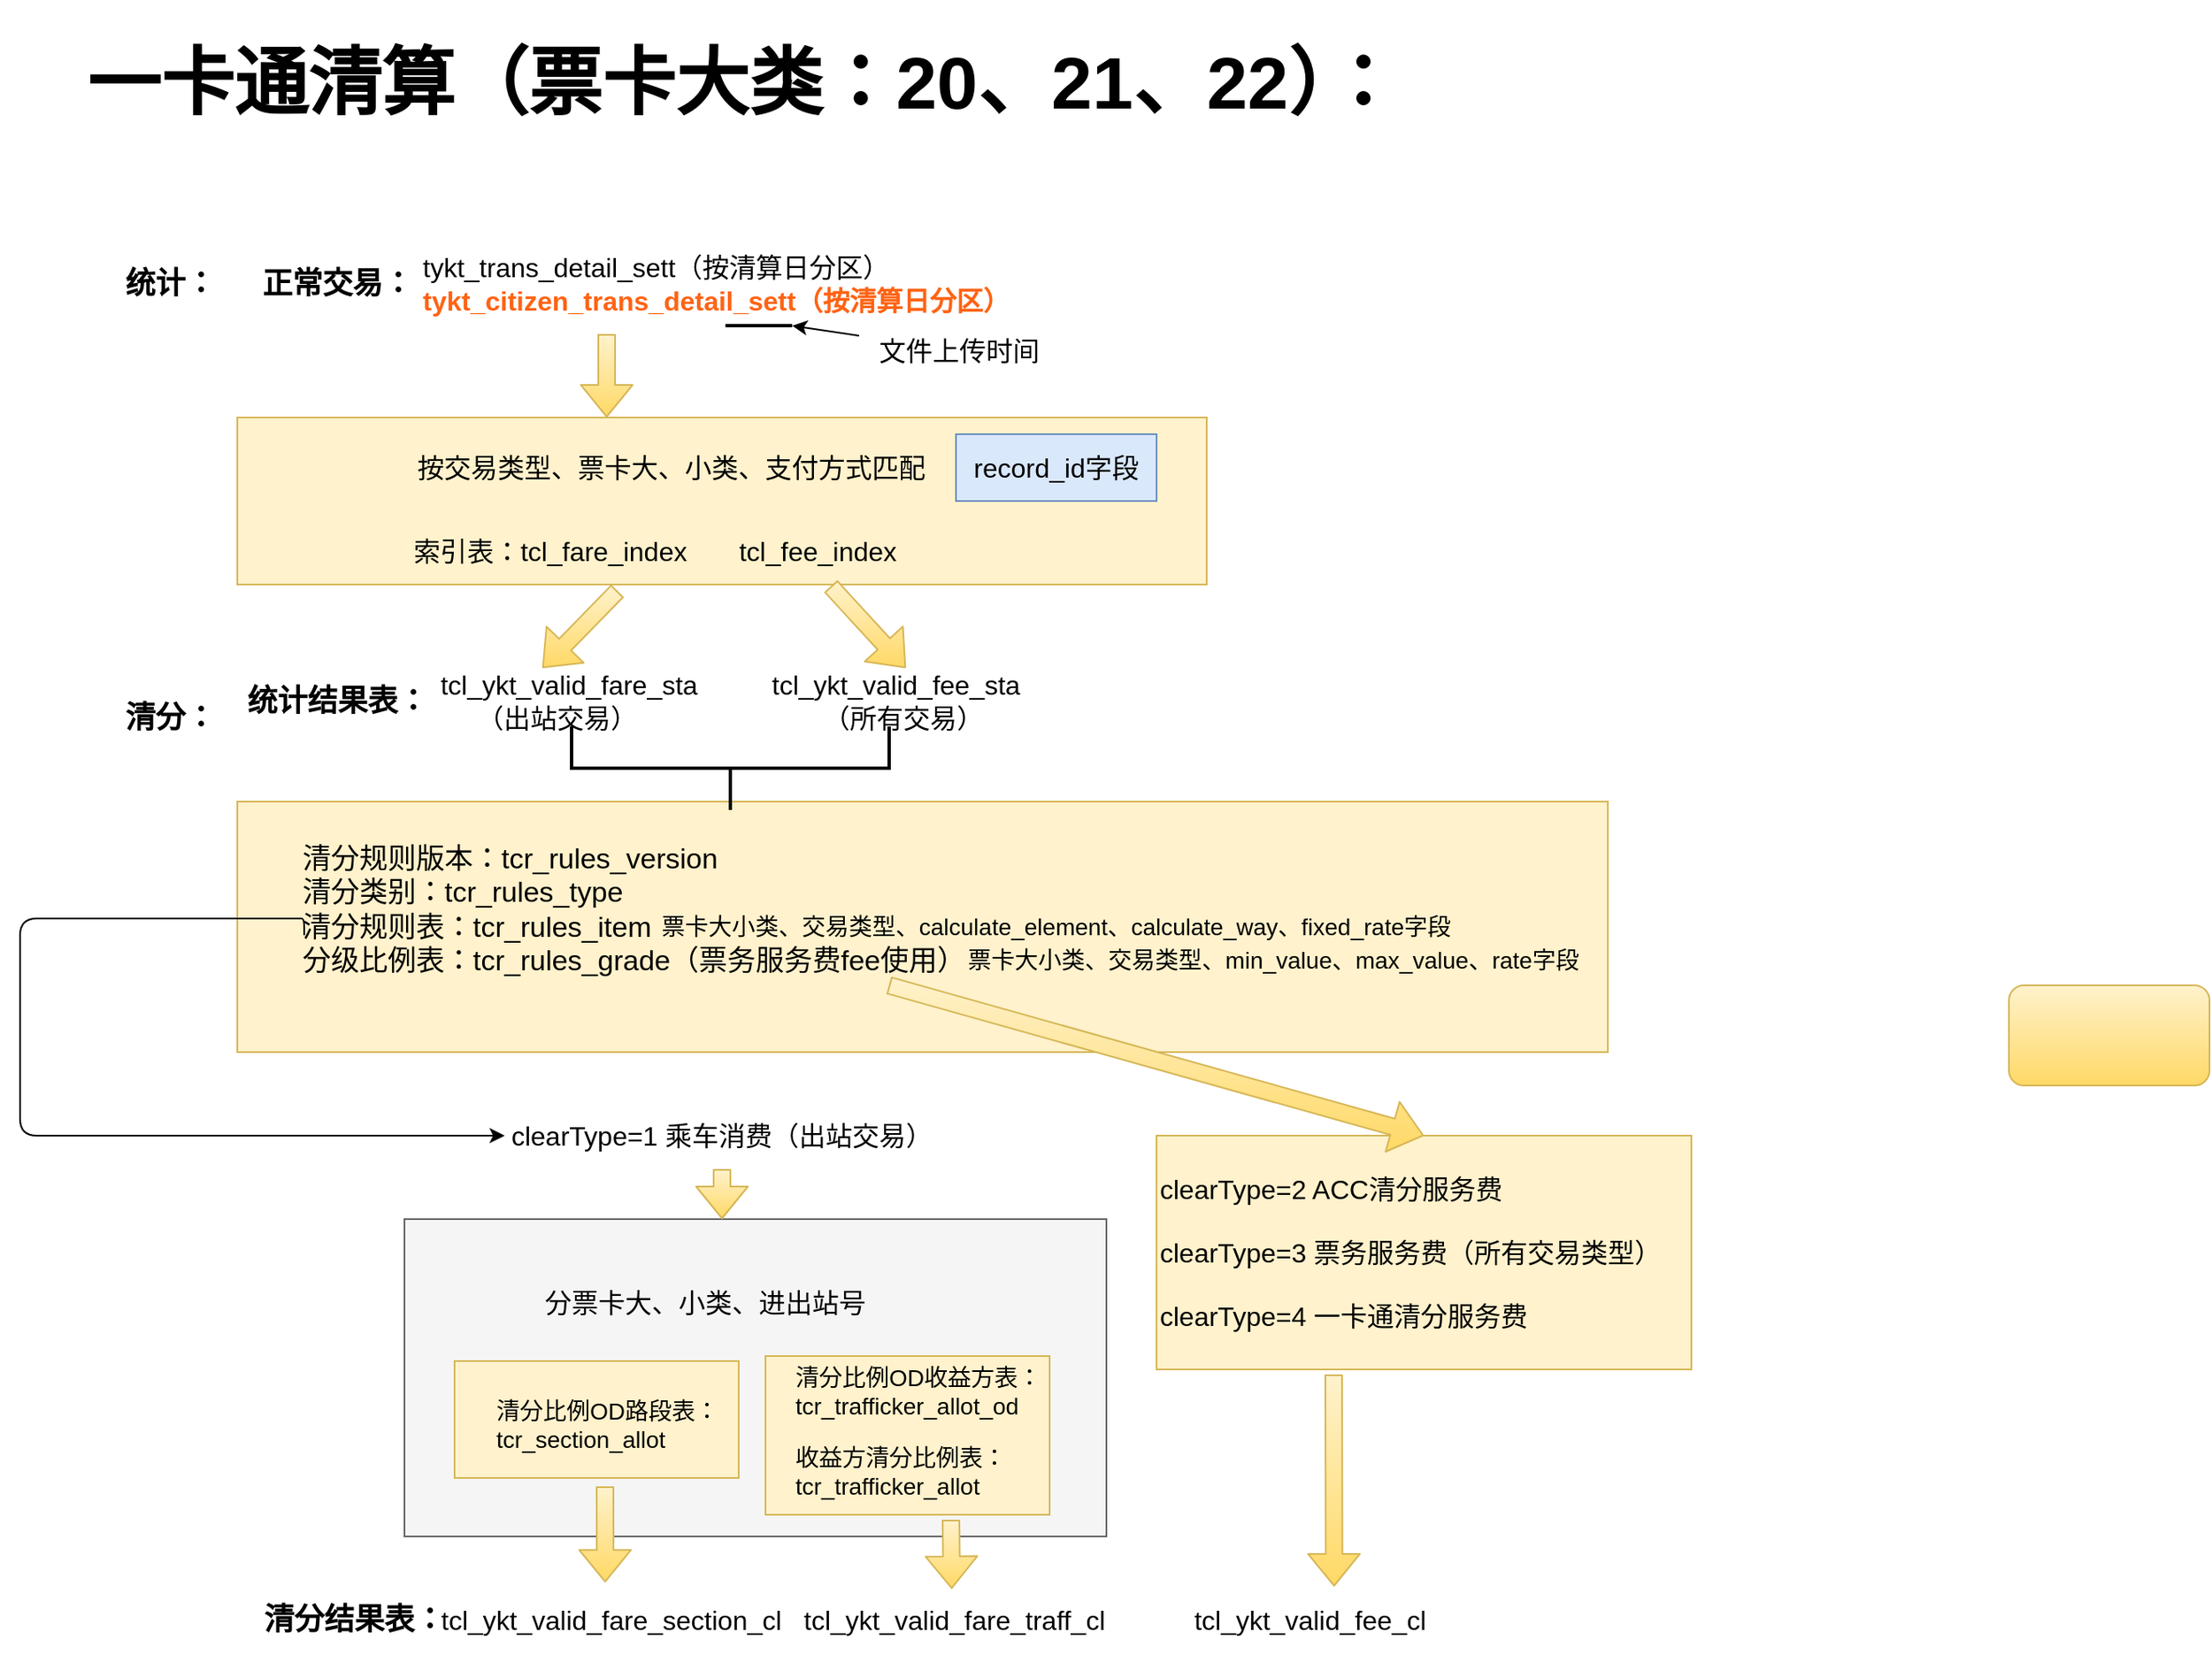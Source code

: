 <mxfile version="13.9.8" type="github">
  <diagram id="7PDH2nA5p43vlhweOSwX" name="Page-1">
    <mxGraphModel dx="1944" dy="1839" grid="1" gridSize="10" guides="1" tooltips="1" connect="1" arrows="1" fold="1" page="1" pageScale="1" pageWidth="827" pageHeight="1169" math="0" shadow="0">
      <root>
        <mxCell id="0" />
        <mxCell id="1" parent="0" />
        <mxCell id="hXeh_IW3n1D0ChG3olpG-42" value="" style="rounded=0;whiteSpace=wrap;html=1;align=left;fillColor=#f5f5f5;strokeColor=#666666;fontColor=#333333;" vertex="1" parent="1">
          <mxGeometry x="180" y="600" width="420" height="190" as="geometry" />
        </mxCell>
        <mxCell id="hXeh_IW3n1D0ChG3olpG-1" value="" style="rounded=0;whiteSpace=wrap;html=1;align=left;fillColor=#fff2cc;strokeColor=#d6b656;" vertex="1" parent="1">
          <mxGeometry x="396" y="682" width="170" height="95" as="geometry" />
        </mxCell>
        <mxCell id="hXeh_IW3n1D0ChG3olpG-2" value="" style="rounded=0;whiteSpace=wrap;html=1;align=left;fillColor=#fff2cc;strokeColor=#d6b656;" vertex="1" parent="1">
          <mxGeometry x="210" y="685" width="170" height="70" as="geometry" />
        </mxCell>
        <mxCell id="hXeh_IW3n1D0ChG3olpG-3" value="" style="rounded=0;whiteSpace=wrap;html=1;fillColor=#fff2cc;strokeColor=#d6b656;" vertex="1" parent="1">
          <mxGeometry x="80" y="350" width="820" height="150" as="geometry" />
        </mxCell>
        <mxCell id="hXeh_IW3n1D0ChG3olpG-4" value="" style="rounded=0;whiteSpace=wrap;html=1;fillColor=#fff2cc;strokeColor=#d6b656;" vertex="1" parent="1">
          <mxGeometry x="80" y="120" width="580" height="100" as="geometry" />
        </mxCell>
        <mxCell id="hXeh_IW3n1D0ChG3olpG-5" value="&lt;font size=&quot;1&quot;&gt;&lt;b style=&quot;font-size: 44px&quot;&gt;一卡通清算（票卡大类：20、21、22）：&lt;/b&gt;&lt;/font&gt;" style="text;html=1;strokeColor=none;fillColor=none;align=center;verticalAlign=middle;whiteSpace=wrap;rounded=0;" vertex="1" parent="1">
          <mxGeometry x="-62" y="-130" width="889" height="100" as="geometry" />
        </mxCell>
        <mxCell id="hXeh_IW3n1D0ChG3olpG-6" value="&lt;font style=&quot;font-size: 18px&quot;&gt;&lt;b&gt;正常交易：&lt;/b&gt;&lt;/font&gt;" style="text;html=1;strokeColor=none;fillColor=none;align=center;verticalAlign=middle;whiteSpace=wrap;rounded=0;" vertex="1" parent="1">
          <mxGeometry x="70" y="30" width="140" height="20" as="geometry" />
        </mxCell>
        <mxCell id="hXeh_IW3n1D0ChG3olpG-7" value="&lt;font&gt;&lt;span style=&quot;font-size: 16px&quot;&gt;tykt_trans_detail_sett（按清算日分区）&lt;/span&gt;&lt;br&gt;&lt;font color=&quot;#ff6314&quot;&gt;&lt;b&gt;&lt;span style=&quot;font-size: 16px&quot;&gt;tykt_citizen_trans_detail_sett&lt;/span&gt;&lt;span style=&quot;font-size: 16px&quot;&gt;（按清算日分区）&lt;/span&gt;&lt;/b&gt;&lt;/font&gt;&lt;br&gt;&lt;/font&gt;" style="text;html=1;strokeColor=none;fillColor=none;align=left;verticalAlign=middle;whiteSpace=wrap;rounded=0;" vertex="1" parent="1">
          <mxGeometry x="189" y="10" width="450" height="60" as="geometry" />
        </mxCell>
        <mxCell id="hXeh_IW3n1D0ChG3olpG-8" value="" style="line;strokeWidth=2;html=1;" vertex="1" parent="1">
          <mxGeometry x="372" y="60" width="40" height="10" as="geometry" />
        </mxCell>
        <mxCell id="hXeh_IW3n1D0ChG3olpG-9" value="&lt;span style=&quot;font-size: 16px&quot;&gt;文件上传时间&lt;/span&gt;" style="text;html=1;strokeColor=none;fillColor=none;align=center;verticalAlign=middle;whiteSpace=wrap;rounded=0;" vertex="1" parent="1">
          <mxGeometry x="452" y="60" width="120" height="40" as="geometry" />
        </mxCell>
        <mxCell id="hXeh_IW3n1D0ChG3olpG-10" value="&lt;font style=&quot;font-size: 18px&quot;&gt;&lt;b&gt;统计：&lt;/b&gt;&lt;/font&gt;" style="text;html=1;strokeColor=none;fillColor=none;align=center;verticalAlign=middle;whiteSpace=wrap;rounded=0;" vertex="1" parent="1">
          <mxGeometry x="-30" y="30" width="140" height="20" as="geometry" />
        </mxCell>
        <mxCell id="hXeh_IW3n1D0ChG3olpG-11" value="&lt;font style=&quot;font-size: 16px&quot;&gt;索引表：tcl_fare_index&amp;nbsp; &amp;nbsp; &amp;nbsp; &amp;nbsp;tcl_fee_index&lt;/font&gt;" style="text;html=1;strokeColor=none;fillColor=none;align=center;verticalAlign=middle;whiteSpace=wrap;rounded=0;" vertex="1" parent="1">
          <mxGeometry x="180" y="180" width="300" height="40" as="geometry" />
        </mxCell>
        <mxCell id="hXeh_IW3n1D0ChG3olpG-12" value="&lt;span style=&quot;font-size: 16px&quot;&gt;按交易类型、票卡大、小类、支付方式匹配&amp;nbsp;&lt;/span&gt;" style="text;html=1;strokeColor=none;fillColor=none;align=center;verticalAlign=middle;whiteSpace=wrap;rounded=0;" vertex="1" parent="1">
          <mxGeometry x="112" y="130" width="460" height="40" as="geometry" />
        </mxCell>
        <mxCell id="hXeh_IW3n1D0ChG3olpG-13" value="&lt;span style=&quot;font-size: 16px&quot;&gt;record_id字段&lt;/span&gt;" style="text;html=1;strokeColor=#6c8ebf;fillColor=#dae8fc;align=center;verticalAlign=middle;whiteSpace=wrap;rounded=0;" vertex="1" parent="1">
          <mxGeometry x="510" y="130" width="120" height="40" as="geometry" />
        </mxCell>
        <mxCell id="hXeh_IW3n1D0ChG3olpG-14" value="&lt;font style=&quot;font-size: 18px&quot;&gt;&lt;b&gt;清分：&lt;/b&gt;&lt;/font&gt;" style="text;html=1;strokeColor=none;fillColor=none;align=center;verticalAlign=middle;whiteSpace=wrap;rounded=0;" vertex="1" parent="1">
          <mxGeometry x="-30" y="290" width="140" height="20" as="geometry" />
        </mxCell>
        <mxCell id="hXeh_IW3n1D0ChG3olpG-15" value="&lt;font style=&quot;font-size: 16px&quot;&gt;tcl_ykt_valid_fare_sta&amp;nbsp; &amp;nbsp; &amp;nbsp; &amp;nbsp; &amp;nbsp;&amp;nbsp;tcl_ykt_valid_fee_sta&lt;br&gt;（出站交易）&amp;nbsp; &amp;nbsp; &amp;nbsp; &amp;nbsp; &amp;nbsp; &amp;nbsp; &amp;nbsp; &amp;nbsp; &amp;nbsp; &amp;nbsp; &amp;nbsp; &amp;nbsp; &amp;nbsp;（所有交易）&lt;br&gt;&lt;/font&gt;" style="text;html=1;strokeColor=none;fillColor=none;align=center;verticalAlign=middle;whiteSpace=wrap;rounded=0;" vertex="1" parent="1">
          <mxGeometry x="150" y="270" width="450" height="40" as="geometry" />
        </mxCell>
        <mxCell id="hXeh_IW3n1D0ChG3olpG-16" value="&lt;span style=&quot;font-size: 18px&quot;&gt;&lt;b&gt;统计结果表：&lt;/b&gt;&lt;/span&gt;" style="text;html=1;strokeColor=none;fillColor=none;align=center;verticalAlign=middle;whiteSpace=wrap;rounded=0;" vertex="1" parent="1">
          <mxGeometry x="70" y="280" width="140" height="20" as="geometry" />
        </mxCell>
        <mxCell id="hXeh_IW3n1D0ChG3olpG-17" value="&lt;font style=&quot;font-size: 17px&quot;&gt;&lt;span&gt;清分规则版本：tcr_rules_version&lt;br&gt;&lt;/span&gt;清分类别：tcr_rules_type&lt;br&gt;&lt;span&gt;清分规则表：tcr_rules_item&lt;/span&gt;&lt;br&gt;&lt;span&gt;分级比例表：tcr_rules_grade（票务服务费fee使用）&lt;/span&gt;&lt;/font&gt;" style="text;html=1;strokeColor=none;fillColor=none;align=left;verticalAlign=middle;whiteSpace=wrap;rounded=0;" vertex="1" parent="1">
          <mxGeometry x="117" y="370" width="450" height="90" as="geometry" />
        </mxCell>
        <mxCell id="hXeh_IW3n1D0ChG3olpG-18" value="&lt;font style=&quot;font-size: 16px&quot;&gt;clearType=1 乘车消费（出站交易）&lt;/font&gt;" style="text;html=1;strokeColor=none;fillColor=none;align=center;verticalAlign=middle;whiteSpace=wrap;rounded=0;" vertex="1" parent="1">
          <mxGeometry x="240" y="530" width="260" height="40" as="geometry" />
        </mxCell>
        <mxCell id="hXeh_IW3n1D0ChG3olpG-19" value="&lt;font style=&quot;font-size: 16px&quot;&gt;clearType=2 ACC清分服务费&lt;br&gt;&lt;br&gt;clearType=3 票务服务费（所有交易类型）&lt;br&gt;&lt;br&gt;clearType=4 一卡通清分服务费&lt;br&gt;&lt;/font&gt;" style="text;html=1;strokeColor=#d6b656;fillColor=#fff2cc;align=left;verticalAlign=middle;whiteSpace=wrap;rounded=0;" vertex="1" parent="1">
          <mxGeometry x="630" y="550" width="320" height="140" as="geometry" />
        </mxCell>
        <mxCell id="hXeh_IW3n1D0ChG3olpG-20" value="&lt;font style=&quot;font-size: 16px&quot;&gt;分票卡大、小类、进出站号&lt;/font&gt;" style="text;html=1;strokeColor=none;fillColor=none;align=center;verticalAlign=middle;whiteSpace=wrap;rounded=0;" vertex="1" parent="1">
          <mxGeometry x="230" y="630" width="260" height="40" as="geometry" />
        </mxCell>
        <mxCell id="hXeh_IW3n1D0ChG3olpG-21" value="&lt;font style=&quot;font-size: 14px&quot;&gt;清分比例OD路段表：tcr_section_allot&lt;/font&gt;" style="text;whiteSpace=wrap;html=1;" vertex="1" parent="1">
          <mxGeometry x="233" y="700" width="140" height="60" as="geometry" />
        </mxCell>
        <mxCell id="hXeh_IW3n1D0ChG3olpG-22" value="&lt;font&gt;&lt;span style=&quot;font-size: 14px&quot;&gt;清分比例OD收益方表：tcr_trafficker_allot_od&lt;/span&gt;&lt;br&gt;&lt;br&gt;&lt;span style=&quot;font-size: 14px&quot;&gt;收益方清分比例表：&lt;/span&gt;&lt;span style=&quot;font-size: 14px&quot;&gt;tcr_trafficker_allot&amp;nbsp;&amp;nbsp;&lt;/span&gt;&lt;br&gt;&lt;/font&gt;" style="text;whiteSpace=wrap;html=1;" vertex="1" parent="1">
          <mxGeometry x="412" y="680" width="160" height="100" as="geometry" />
        </mxCell>
        <mxCell id="hXeh_IW3n1D0ChG3olpG-23" value="&lt;font style=&quot;font-size: 14px&quot;&gt;票卡大小类、交易类型、calculate_element、calculate_way、fixed_rate字段&lt;/font&gt;" style="text;html=1;strokeColor=none;fillColor=none;align=center;verticalAlign=middle;whiteSpace=wrap;rounded=0;" vertex="1" parent="1">
          <mxGeometry x="320" y="415" width="500" height="20" as="geometry" />
        </mxCell>
        <mxCell id="hXeh_IW3n1D0ChG3olpG-24" value="&lt;font style=&quot;font-size: 14px&quot;&gt;票卡大小类、交易类型、min_value、max_value、&lt;span style=&quot;text-align: left&quot;&gt;rate字段&lt;/span&gt;&lt;/font&gt;" style="text;html=1;strokeColor=none;fillColor=none;align=center;verticalAlign=middle;whiteSpace=wrap;rounded=0;" vertex="1" parent="1">
          <mxGeometry x="510" y="435" width="380" height="20" as="geometry" />
        </mxCell>
        <mxCell id="hXeh_IW3n1D0ChG3olpG-25" value="&lt;span style=&quot;font-size: 18px&quot;&gt;&lt;b&gt;清分结果表：&lt;/b&gt;&lt;/span&gt;" style="text;html=1;strokeColor=none;fillColor=none;align=center;verticalAlign=middle;whiteSpace=wrap;rounded=0;" vertex="1" parent="1">
          <mxGeometry x="80" y="830" width="140" height="20" as="geometry" />
        </mxCell>
        <mxCell id="hXeh_IW3n1D0ChG3olpG-26" value="&lt;font style=&quot;font-size: 16px&quot;&gt;tcl_ykt_valid_fare_section_cl&amp;nbsp; &amp;nbsp;tcl_ykt_valid_fare_traff_cl&amp;nbsp; &amp;nbsp; &amp;nbsp; &amp;nbsp; &amp;nbsp; &amp;nbsp; tcl_ykt_valid_fee_cl&lt;/font&gt;" style="text;html=1;strokeColor=none;fillColor=none;align=left;verticalAlign=middle;whiteSpace=wrap;rounded=0;" vertex="1" parent="1">
          <mxGeometry x="200" y="820" width="715" height="40" as="geometry" />
        </mxCell>
        <mxCell id="hXeh_IW3n1D0ChG3olpG-27" value="" style="endArrow=classic;html=1;entryX=1;entryY=0.5;entryDx=0;entryDy=0;entryPerimeter=0;" edge="1" parent="1" source="hXeh_IW3n1D0ChG3olpG-9" target="hXeh_IW3n1D0ChG3olpG-8">
          <mxGeometry width="50" height="50" relative="1" as="geometry">
            <mxPoint x="265" y="260" as="sourcePoint" />
            <mxPoint x="400" y="40" as="targetPoint" />
          </mxGeometry>
        </mxCell>
        <mxCell id="hXeh_IW3n1D0ChG3olpG-28" value="" style="shape=flexArrow;endArrow=classic;html=1;entryX=0.381;entryY=0;entryDx=0;entryDy=0;entryPerimeter=0;fillColor=#fff2cc;strokeColor=#d6b656;gradientColor=#ffd966;" edge="1" parent="1" target="hXeh_IW3n1D0ChG3olpG-4">
          <mxGeometry width="50" height="50" relative="1" as="geometry">
            <mxPoint x="301" y="70" as="sourcePoint" />
            <mxPoint x="310" y="90" as="targetPoint" />
          </mxGeometry>
        </mxCell>
        <mxCell id="hXeh_IW3n1D0ChG3olpG-29" value="" style="shape=flexArrow;endArrow=classic;html=1;exitX=0.425;exitY=1.095;exitDx=0;exitDy=0;exitPerimeter=0;entryX=0.25;entryY=0;entryDx=0;entryDy=0;gradientColor=#ffd966;fillColor=#fff2cc;strokeColor=#d6b656;" edge="1" parent="1" source="hXeh_IW3n1D0ChG3olpG-11" target="hXeh_IW3n1D0ChG3olpG-15">
          <mxGeometry width="50" height="50" relative="1" as="geometry">
            <mxPoint x="-110" y="290" as="sourcePoint" />
            <mxPoint x="-60" y="240" as="targetPoint" />
          </mxGeometry>
        </mxCell>
        <mxCell id="hXeh_IW3n1D0ChG3olpG-30" value="" style="shape=flexArrow;endArrow=classic;html=1;exitX=0.85;exitY=1.024;exitDx=0;exitDy=0;exitPerimeter=0;gradientColor=#ffd966;fillColor=#fff2cc;strokeColor=#d6b656;" edge="1" parent="1" source="hXeh_IW3n1D0ChG3olpG-11">
          <mxGeometry width="50" height="50" relative="1" as="geometry">
            <mxPoint x="260" y="280" as="sourcePoint" />
            <mxPoint x="480" y="270" as="targetPoint" />
          </mxGeometry>
        </mxCell>
        <mxCell id="hXeh_IW3n1D0ChG3olpG-31" value="" style="shape=flexArrow;endArrow=classic;html=1;exitX=0.784;exitY=1;exitDx=0;exitDy=0;exitPerimeter=0;gradientColor=#ffd966;fillColor=#fff2cc;strokeColor=#d6b656;entryX=0.5;entryY=0;entryDx=0;entryDy=0;" edge="1" parent="1" source="hXeh_IW3n1D0ChG3olpG-17" target="hXeh_IW3n1D0ChG3olpG-19">
          <mxGeometry width="50" height="50" relative="1" as="geometry">
            <mxPoint x="270" y="510" as="sourcePoint" />
            <mxPoint x="320" y="460" as="targetPoint" />
          </mxGeometry>
        </mxCell>
        <mxCell id="hXeh_IW3n1D0ChG3olpG-32" value="" style="edgeStyle=segmentEdgeStyle;endArrow=classic;html=1;entryX=0;entryY=0.5;entryDx=0;entryDy=0;" edge="1" parent="1" target="hXeh_IW3n1D0ChG3olpG-18">
          <mxGeometry width="50" height="50" relative="1" as="geometry">
            <mxPoint x="120" y="430" as="sourcePoint" />
            <mxPoint x="320" y="460" as="targetPoint" />
            <Array as="points">
              <mxPoint x="117" y="420" />
              <mxPoint x="-50" y="420" />
              <mxPoint x="-50" y="570" />
            </Array>
          </mxGeometry>
        </mxCell>
        <mxCell id="hXeh_IW3n1D0ChG3olpG-33" value="" style="shape=flexArrow;endArrow=classic;html=1;entryX=0.14;entryY=-0.06;entryDx=0;entryDy=0;entryPerimeter=0;gradientColor=#ffd966;fillColor=#fff2cc;strokeColor=#d6b656;" edge="1" parent="1" target="hXeh_IW3n1D0ChG3olpG-26">
          <mxGeometry width="50" height="50" relative="1" as="geometry">
            <mxPoint x="300" y="760" as="sourcePoint" />
            <mxPoint x="360" y="530" as="targetPoint" />
          </mxGeometry>
        </mxCell>
        <mxCell id="hXeh_IW3n1D0ChG3olpG-34" value="" style="shape=flexArrow;endArrow=classic;html=1;entryX=0.43;entryY=0.036;entryDx=0;entryDy=0;entryPerimeter=0;gradientColor=#ffd966;fillColor=#fff2cc;strokeColor=#d6b656;" edge="1" parent="1" target="hXeh_IW3n1D0ChG3olpG-26">
          <mxGeometry width="50" height="50" relative="1" as="geometry">
            <mxPoint x="507" y="780" as="sourcePoint" />
            <mxPoint x="360" y="530" as="targetPoint" />
          </mxGeometry>
        </mxCell>
        <mxCell id="hXeh_IW3n1D0ChG3olpG-35" value="" style="shape=flexArrow;endArrow=classic;html=1;entryX=0.75;entryY=0;entryDx=0;entryDy=0;gradientColor=#ffd966;fillColor=#fff2cc;strokeColor=#d6b656;" edge="1" parent="1" target="hXeh_IW3n1D0ChG3olpG-26">
          <mxGeometry width="50" height="50" relative="1" as="geometry">
            <mxPoint x="736" y="693" as="sourcePoint" />
            <mxPoint x="360" y="680" as="targetPoint" />
          </mxGeometry>
        </mxCell>
        <mxCell id="hXeh_IW3n1D0ChG3olpG-36" value="" style="shape=flexArrow;endArrow=classic;html=1;exitX=0.5;exitY=1;exitDx=0;exitDy=0;gradientColor=#ffd966;fillColor=#fff2cc;strokeColor=#d6b656;" edge="1" parent="1" source="hXeh_IW3n1D0ChG3olpG-18">
          <mxGeometry width="50" height="50" relative="1" as="geometry">
            <mxPoint x="480" y="540" as="sourcePoint" />
            <mxPoint x="370" y="600" as="targetPoint" />
          </mxGeometry>
        </mxCell>
        <mxCell id="hXeh_IW3n1D0ChG3olpG-37" value="" style="rounded=1;whiteSpace=wrap;html=1;fillColor=#fff2cc;align=left;gradientColor=#ffd966;strokeColor=#d6b656;" vertex="1" parent="1">
          <mxGeometry x="1140" y="460" width="120" height="60" as="geometry" />
        </mxCell>
        <mxCell id="hXeh_IW3n1D0ChG3olpG-41" value="" style="strokeWidth=2;html=1;shape=mxgraph.flowchart.annotation_2;align=left;labelPosition=right;pointerEvents=1;rotation=-90;" vertex="1" parent="1">
          <mxGeometry x="350" y="235" width="50" height="190" as="geometry" />
        </mxCell>
      </root>
    </mxGraphModel>
  </diagram>
</mxfile>
